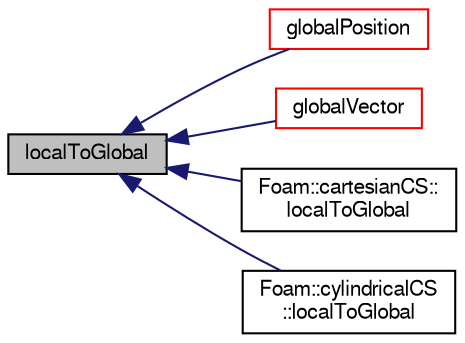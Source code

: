 digraph "localToGlobal"
{
  bgcolor="transparent";
  edge [fontname="FreeSans",fontsize="10",labelfontname="FreeSans",labelfontsize="10"];
  node [fontname="FreeSans",fontsize="10",shape=record];
  rankdir="LR";
  Node1 [label="localToGlobal",height=0.2,width=0.4,color="black", fillcolor="grey75", style="filled" fontcolor="black"];
  Node1 -> Node2 [dir="back",color="midnightblue",fontsize="10",style="solid",fontname="FreeSans"];
  Node2 [label="globalPosition",height=0.2,width=0.4,color="red",URL="$a00387.html#a20982909d3d33958b5fa5bb46cc6fbf2",tooltip="Convert from position in local coordinate system to global. "];
  Node1 -> Node3 [dir="back",color="midnightblue",fontsize="10",style="solid",fontname="FreeSans"];
  Node3 [label="globalVector",height=0.2,width=0.4,color="red",URL="$a00387.html#a9c943f9c87476ec28e2c99c469d76957",tooltip="Convert from vector components in local coordinate system to. "];
  Node1 -> Node4 [dir="back",color="midnightblue",fontsize="10",style="solid",fontname="FreeSans"];
  Node4 [label="Foam::cartesianCS::\llocalToGlobal",height=0.2,width=0.4,color="black",URL="$a00191.html#ae159e2e4da0fb1ca41bb7becb4cc3e3b",tooltip="Convert from local coordinate system to the global Cartesian system. "];
  Node1 -> Node5 [dir="back",color="midnightblue",fontsize="10",style="solid",fontname="FreeSans"];
  Node5 [label="Foam::cylindricalCS\l::localToGlobal",height=0.2,width=0.4,color="black",URL="$a00472.html#ae159e2e4da0fb1ca41bb7becb4cc3e3b",tooltip="Convert from local coordinate system to the global Cartesian system. "];
}
